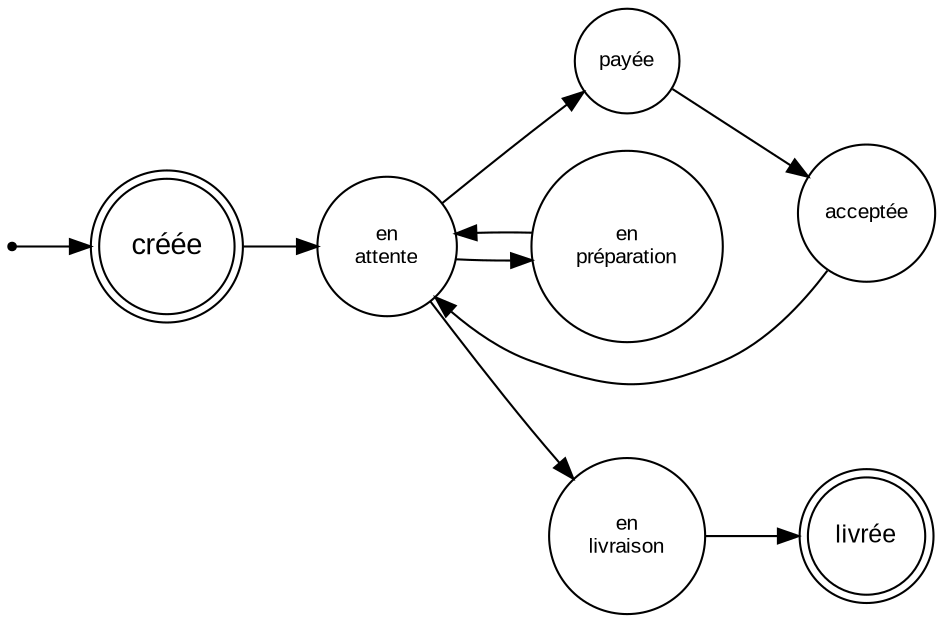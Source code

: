 digraph finite_state_machine {
    rankdir=LR;
    graph [fontname = "arial"];
    node [fontname = "arial"];
    edge [fontname = "arial"];

    size="8,5"
    node [shape = point ]; enter
    node [shape = doublecircle, label="créée", fontsize=14] created;

    node [shape = circle, label="en\nattente", fontsize=10] waiting;
    node [shape = circle, label="payée", fontsize=10] paid ;
    node [shape = circle, label="acceptée", fontsize=10] accepted ;
    node [shape = circle, label="en\npréparation", fontsize=10] picking ;
    node [shape = circle, label="en\nlivraison", fontsize=10] delivering ;
    node [shape = doublecircle, label="livrée", fontsize=12] done;

    enter -> created;
    created -> waiting;
    waiting -> paid;
    paid -> accepted;
    accepted -> waiting;
    waiting -> picking;
    picking -> waiting;
    waiting -> delivering;
    delivering -> done;
}
